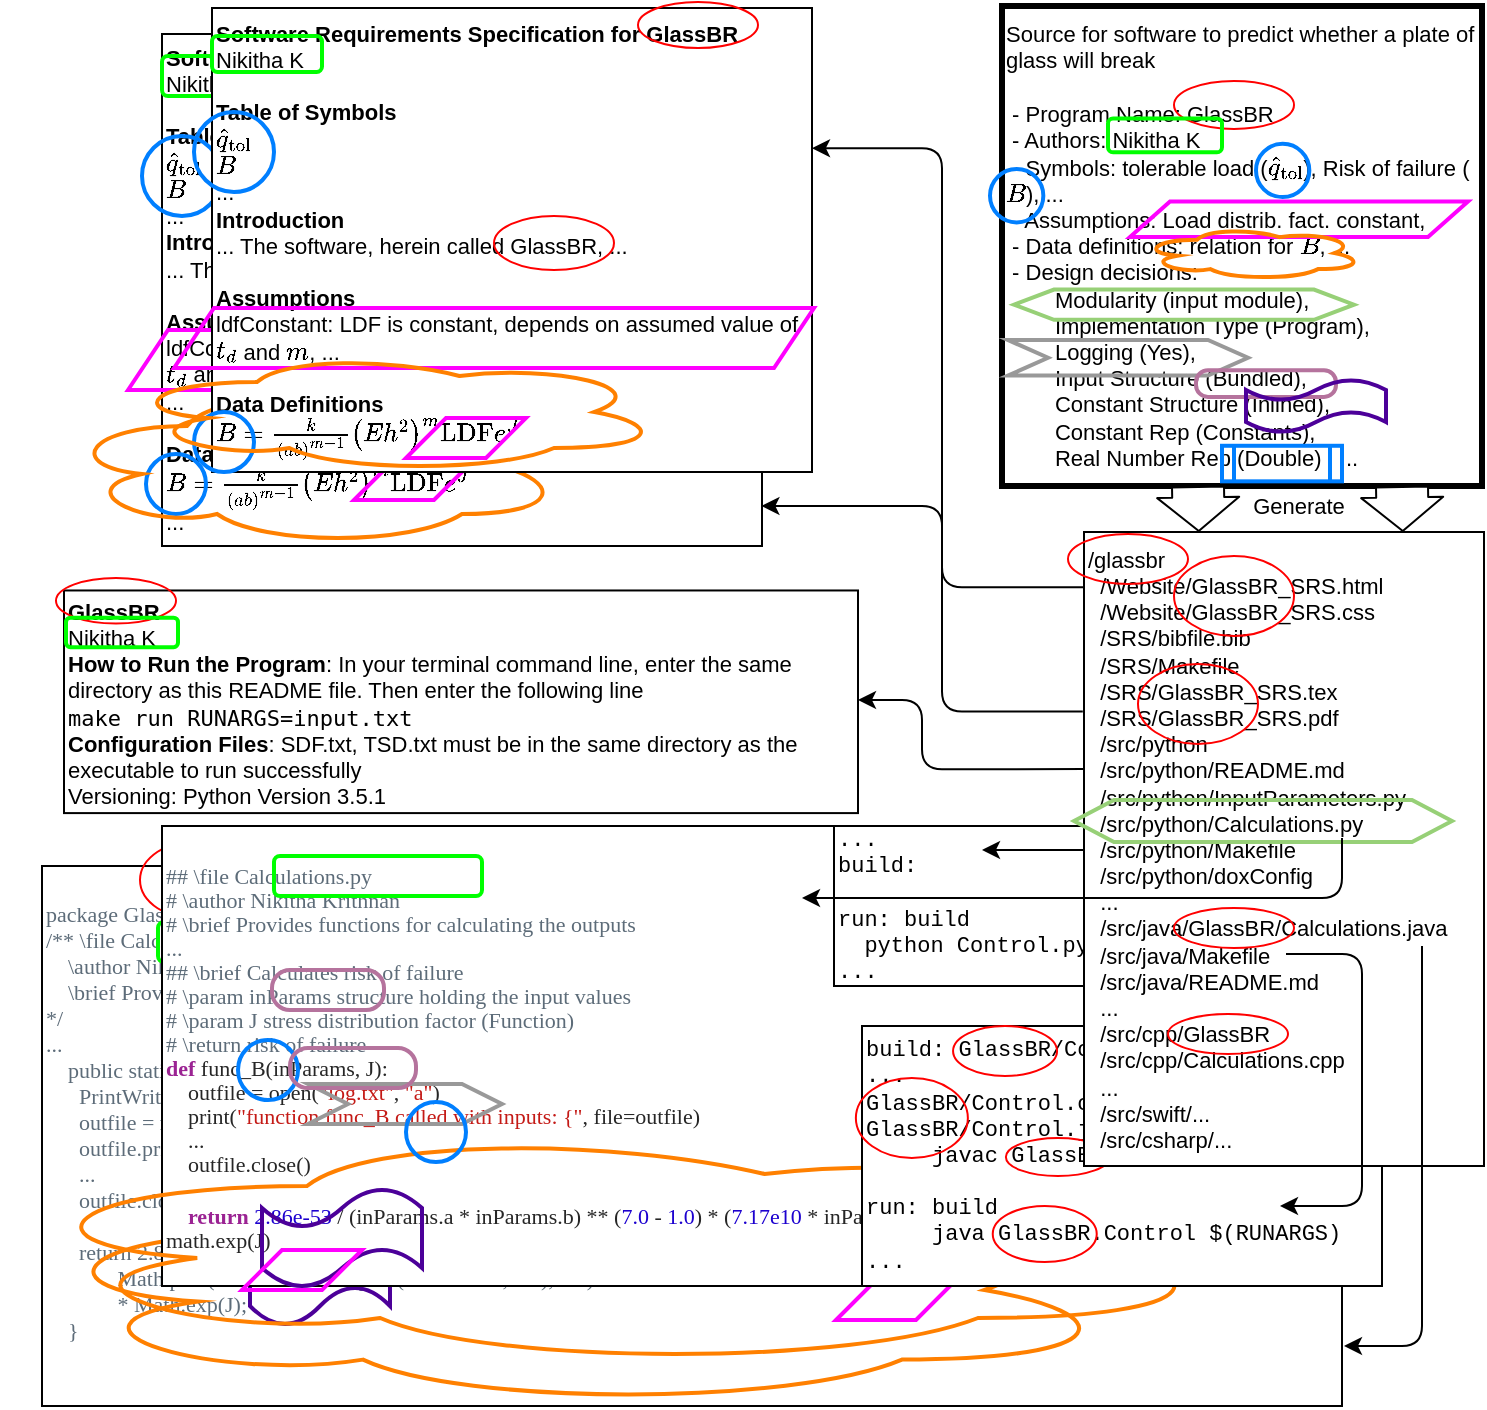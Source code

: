 <mxfile version="15.5.2" type="device"><diagram id="d-WKeMkgtsWJ3UM8GAVP" name="Page-1"><mxGraphModel dx="2272" dy="820" grid="1" gridSize="10" guides="0" tooltips="1" connect="0" arrows="0" fold="1" page="1" pageScale="1" pageWidth="850" pageHeight="1100" math="1" shadow="0"><root><mxCell id="0"/><mxCell id="1" parent="0"/><mxCell id="Y7YsO4KroyBGodmgQjPr-19" value="&lt;p class=&quot;p1&quot; style=&quot;margin: 0px ; font-stretch: normal ; line-height: normal ; background-color: rgb(255 , 255 , 255) ; font-size: 11px&quot;&gt;&lt;font style=&quot;font-size: 11px&quot; face=&quot;menlo&quot; color=&quot;#5d6c79&quot;&gt;package GlassBR;&lt;/font&gt;&lt;/p&gt;&lt;p class=&quot;p1&quot; style=&quot;margin: 0px ; font-stretch: normal ; line-height: normal ; background-color: rgb(255 , 255 , 255) ; font-size: 11px&quot;&gt;&lt;font style=&quot;font-size: 11px&quot; face=&quot;menlo&quot; color=&quot;#5d6c79&quot;&gt;/** \file Calculations.java&lt;/font&gt;&lt;/p&gt;&lt;p class=&quot;p1&quot; style=&quot;margin: 0px ; font-stretch: normal ; line-height: normal ; background-color: rgb(255 , 255 , 255) ; font-size: 11px&quot;&gt;&lt;font style=&quot;font-size: 11px&quot; face=&quot;menlo&quot; color=&quot;#5d6c79&quot;&gt;&amp;nbsp; &amp;nbsp; \author Nikitha Krithnan&lt;/font&gt;&lt;/p&gt;&lt;p class=&quot;p1&quot; style=&quot;margin: 0px ; font-stretch: normal ; line-height: normal ; background-color: rgb(255 , 255 , 255) ; font-size: 11px&quot;&gt;&lt;font style=&quot;font-size: 11px&quot; face=&quot;menlo&quot; color=&quot;#5d6c79&quot;&gt;&amp;nbsp; &amp;nbsp; \brief Provides functions for calculating the outputs&lt;/font&gt;&lt;/p&gt;&lt;p class=&quot;p1&quot; style=&quot;margin: 0px ; font-stretch: normal ; line-height: normal ; background-color: rgb(255 , 255 , 255) ; font-size: 11px&quot;&gt;&lt;font style=&quot;font-size: 11px&quot; face=&quot;menlo&quot; color=&quot;#5d6c79&quot;&gt;*/&lt;/font&gt;&lt;/p&gt;&lt;p class=&quot;p1&quot; style=&quot;margin: 0px ; font-stretch: normal ; line-height: normal ; background-color: rgb(255 , 255 , 255) ; font-size: 11px&quot;&gt;&lt;font style=&quot;font-size: 11px&quot; face=&quot;menlo&quot; color=&quot;#5d6c79&quot;&gt;...&lt;/font&gt;&lt;/p&gt;&lt;p class=&quot;p1&quot; style=&quot;margin: 0px ; font-stretch: normal ; line-height: normal ; background-color: rgb(255 , 255 , 255) ; font-size: 11px&quot;&gt;&lt;span style=&quot;color: rgb(93 , 108 , 121) ; font-family: &amp;#34;menlo&amp;#34; ; font-size: 11px&quot;&gt;&amp;nbsp; &amp;nbsp; public static double func_B(InputParameters inParams, double J) throws IOException {&lt;/span&gt;&lt;br style=&quot;font-size: 11px&quot;&gt;&lt;/p&gt;&lt;p class=&quot;p1&quot; style=&quot;margin: 0px ; font-stretch: normal ; line-height: normal ; background-color: rgb(255 , 255 , 255) ; font-size: 11px&quot;&gt;&lt;font style=&quot;font-size: 11px&quot; face=&quot;menlo&quot; color=&quot;#5d6c79&quot;&gt;&amp;nbsp; &amp;nbsp; &amp;nbsp; PrintWriter outfile;&lt;/font&gt;&lt;/p&gt;&lt;p class=&quot;p1&quot; style=&quot;margin: 0px ; font-stretch: normal ; line-height: normal ; background-color: rgb(255 , 255 , 255) ; font-size: 11px&quot;&gt;&lt;font style=&quot;font-size: 11px&quot; face=&quot;menlo&quot; color=&quot;#5d6c79&quot;&gt;&amp;nbsp; &amp;nbsp; &amp;nbsp; outfile = new PrintWriter(new FileWriter(new File(&quot;log.txt&quot;), true));&lt;/font&gt;&lt;/p&gt;&lt;p class=&quot;p1&quot; style=&quot;margin: 0px ; font-stretch: normal ; line-height: normal ; background-color: rgb(255 , 255 , 255) ; font-size: 11px&quot;&gt;&lt;font style=&quot;font-size: 11px&quot; face=&quot;menlo&quot; color=&quot;#5d6c79&quot;&gt;&amp;nbsp; &amp;nbsp; &amp;nbsp; outfile.println(&quot;function func_B called with inputs: {&quot;);&lt;/font&gt;&lt;/p&gt;&lt;p class=&quot;p1&quot; style=&quot;margin: 0px ; font-stretch: normal ; line-height: normal ; background-color: rgb(255 , 255 , 255) ; font-size: 11px&quot;&gt;&lt;span style=&quot;color: rgb(93 , 108 , 121) ; font-family: &amp;#34;menlo&amp;#34; ; font-size: 11px&quot;&gt;&amp;nbsp; &amp;nbsp; &amp;nbsp; ...&lt;/span&gt;&lt;/p&gt;&lt;p class=&quot;p1&quot; style=&quot;margin: 0px ; font-stretch: normal ; line-height: normal ; background-color: rgb(255 , 255 , 255) ; font-size: 11px&quot;&gt;&lt;span style=&quot;color: rgb(93 , 108 , 121) ; font-family: &amp;#34;menlo&amp;#34; ; font-size: 11px&quot;&gt;&amp;nbsp; &amp;nbsp; &amp;nbsp; outfile.close();&lt;/span&gt;&lt;br style=&quot;font-size: 11px&quot;&gt;&lt;/p&gt;&lt;p class=&quot;p1&quot; style=&quot;margin: 0px ; font-stretch: normal ; line-height: normal ; background-color: rgb(255 , 255 , 255) ; font-size: 11px&quot;&gt;&lt;font style=&quot;font-size: 11px&quot; face=&quot;menlo&quot; color=&quot;#5d6c79&quot;&gt;&amp;nbsp; &amp;nbsp; &amp;nbsp; &amp;nbsp;&amp;nbsp;&lt;/font&gt;&lt;/p&gt;&lt;p class=&quot;p1&quot; style=&quot;margin: 0px ; font-stretch: normal ; line-height: normal ; background-color: rgb(255 , 255 , 255) ; font-size: 11px&quot;&gt;&lt;font style=&quot;font-size: 11px&quot; face=&quot;menlo&quot; color=&quot;#5d6c79&quot;&gt;&amp;nbsp; &amp;nbsp; &amp;nbsp; return 2.86e-53 /Math.pow(inParams.a * inParams.b, 7.0 - 1.0) *&lt;/font&gt;&lt;/p&gt;&lt;p class=&quot;p1&quot; style=&quot;margin: 0px ; font-stretch: normal ; line-height: normal ; background-color: rgb(255 , 255 , 255) ; font-size: 11px&quot;&gt;&lt;font style=&quot;font-size: 11px&quot; face=&quot;menlo&quot; color=&quot;#5d6c79&quot;&gt;&amp;nbsp; &amp;nbsp; &amp;nbsp; &amp;nbsp; &amp;nbsp; &amp;nbsp; &amp;nbsp;Math.pow(7.17e10 * Math.pow(inParams.h, 2.0), 7.0) * inParams.LDF&amp;nbsp;&lt;/font&gt;&lt;/p&gt;&lt;p class=&quot;p1&quot; style=&quot;margin: 0px ; font-stretch: normal ; line-height: normal ; background-color: rgb(255 , 255 , 255) ; font-size: 11px&quot;&gt;&lt;font style=&quot;font-size: 11px&quot; face=&quot;menlo&quot; color=&quot;#5d6c79&quot;&gt;&amp;nbsp; &amp;nbsp; &amp;nbsp; &amp;nbsp; &amp;nbsp; &amp;nbsp; &amp;nbsp;* Math.exp(J);&lt;/font&gt;&lt;/p&gt;&lt;p class=&quot;p1&quot; style=&quot;margin: 0px ; font-stretch: normal ; line-height: normal ; background-color: rgb(255 , 255 , 255) ; font-size: 11px&quot;&gt;&lt;font style=&quot;font-size: 11px&quot; face=&quot;menlo&quot; color=&quot;#5d6c79&quot;&gt;&lt;/font&gt;&lt;/p&gt;&lt;p class=&quot;p1&quot; style=&quot;margin: 0px ; font-stretch: normal ; line-height: normal ; background-color: rgb(255 , 255 , 255) ; font-size: 11px&quot;&gt;&lt;font style=&quot;font-size: 11px&quot; face=&quot;menlo&quot; color=&quot;#5d6c79&quot;&gt;&amp;nbsp; &amp;nbsp; }&lt;/font&gt;&lt;/p&gt;&lt;div style=&quot;font-size: 11px&quot;&gt;&lt;br style=&quot;font-size: 11px&quot;&gt;&lt;/div&gt;" style="rounded=0;whiteSpace=wrap;html=1;align=left;fontFamily=Courier New;fontSize=11;" parent="1" vertex="1"><mxGeometry x="-770" y="500" width="650" height="270" as="geometry"/></mxCell><mxCell id="Y7YsO4KroyBGodmgQjPr-22" value="" style="ellipse;whiteSpace=wrap;html=1;fillColor=none;strokeColor=#FF0000;fontSize=11;" parent="1" vertex="1"><mxGeometry x="-721" y="487" width="60" height="40" as="geometry"/></mxCell><mxCell id="Y7YsO4KroyBGodmgQjPr-29" value="" style="rounded=1;whiteSpace=wrap;html=1;fillColor=none;strokeColor=#00FF00;strokeWidth=2;fontSize=11;" parent="1" vertex="1"><mxGeometry x="-712" y="528" width="248" height="20" as="geometry"/></mxCell><mxCell id="Y7YsO4KroyBGodmgQjPr-50" value="" style="ellipse;whiteSpace=wrap;html=1;aspect=fixed;fontFamily=Courier New;strokeWidth=2;fillColor=none;align=left;strokeColor=#007FFF;fontSize=11;" parent="1" vertex="1"><mxGeometry x="-634" y="600" width="30" height="30" as="geometry"/></mxCell><mxCell id="Y7YsO4KroyBGodmgQjPr-57" value="" style="ellipse;shape=cloud;whiteSpace=wrap;html=1;fontFamily=Courier New;strokeWidth=2;fillColor=none;align=left;strokeColor=#FF8000;fontSize=11;" parent="1" vertex="1"><mxGeometry x="-780" y="654" width="550" height="116" as="geometry"/></mxCell><mxCell id="Y7YsO4KroyBGodmgQjPr-63" value="" style="shape=step;perimeter=stepPerimeter;whiteSpace=wrap;html=1;fixedSize=1;fontFamily=Courier New;strokeWidth=2;fillColor=none;align=left;strokeColor=#999999;fontSize=11;" parent="1" vertex="1"><mxGeometry x="-486" y="639" width="120" height="20" as="geometry"/></mxCell><mxCell id="Y7YsO4KroyBGodmgQjPr-66" value="" style="rounded=1;whiteSpace=wrap;html=1;fontFamily=Courier New;strokeWidth=2;fillColor=none;align=left;strokeColor=#B5739D;arcSize=45;fontSize=11;" parent="1" vertex="1"><mxGeometry x="-513" y="607" width="70" height="20" as="geometry"/></mxCell><mxCell id="Y7YsO4KroyBGodmgQjPr-69" value="" style="shape=tape;whiteSpace=wrap;html=1;fontFamily=Courier New;strokeWidth=2;fillColor=none;align=left;strokeColor=#4C0099;fontSize=11;" parent="1" vertex="1"><mxGeometry x="-666" y="680" width="70" height="50" as="geometry"/></mxCell><mxCell id="jLepKlDc2zNC87XaFifs-2" value="" style="shape=process;whiteSpace=wrap;html=1;backgroundOutline=1;strokeWidth=2;strokeColor=#007FFF;fillColor=none;fontSize=11;" parent="1" vertex="1"><mxGeometry x="-448" y="606" width="60" height="20" as="geometry"/></mxCell><mxCell id="YKedqq_vjs1xDcSKjSfu-3" value="" style="group;fontSize=11;" parent="1" vertex="1" connectable="0"><mxGeometry x="-290" y="70" width="240" height="240" as="geometry"/></mxCell><mxCell id="fEJaJfxORMcDwGVmGDDN-1" value="Source for software to predict whether a plate of glass will break&lt;br style=&quot;font-size: 11px&quot;&gt;&lt;span style=&quot;font-size: 11px&quot;&gt;&lt;br style=&quot;font-size: 11px&quot;&gt;&amp;nbsp;- Program Name: GlassBR&lt;br style=&quot;font-size: 11px&quot;&gt;&amp;nbsp;- Authors: Nikitha K&lt;br style=&quot;font-size: 11px&quot;&gt;&lt;/span&gt;&lt;span style=&quot;font-size: 11px&quot;&gt;&amp;nbsp;- Symbols: tolerable load (\(\hat{q}_\text{tol}\)), Risk of failure (\(B\)), ...&lt;/span&gt;&lt;span style=&quot;font-size: 11px&quot;&gt;&lt;br style=&quot;font-size: 11px&quot;&gt;&lt;/span&gt;&lt;span style=&quot;font-size: 11px&quot;&gt;&amp;nbsp;- Assumptions: Load distrib. fact. constant,&lt;br style=&quot;font-size: 11px&quot;&gt;&lt;/span&gt;&amp;nbsp;- Data definitions: relation for&amp;nbsp;\(B\), ...&lt;span style=&quot;font-size: 11px&quot;&gt;&lt;br style=&quot;font-size: 11px&quot;&gt;&lt;/span&gt;&lt;span style=&quot;font-size: 11px&quot;&gt;&amp;nbsp;- Design decisions: &lt;br style=&quot;font-size: 11px&quot;&gt;&lt;span style=&quot;white-space: pre ; font-size: 11px&quot;&gt;&#9;&lt;/span&gt;Modularity (input module), &lt;br style=&quot;font-size: 11px&quot;&gt;&lt;span style=&quot;white-space: pre ; font-size: 11px&quot;&gt;&#9;&lt;/span&gt;Implementation Type (Program), &lt;br style=&quot;font-size: 11px&quot;&gt;&lt;span style=&quot;white-space: pre ; font-size: 11px&quot;&gt;&#9;&lt;/span&gt;Logging (Yes),&lt;br style=&quot;font-size: 11px&quot;&gt;&lt;span style=&quot;white-space: pre ; font-size: 11px&quot;&gt;&#9;&lt;/span&gt;Input Structure (Bundled), &lt;br style=&quot;font-size: 11px&quot;&gt;&lt;span style=&quot;white-space: pre ; font-size: 11px&quot;&gt;&#9;&lt;/span&gt;Constant Structure (Inlined), &lt;br style=&quot;font-size: 11px&quot;&gt;&lt;span style=&quot;white-space: pre ; font-size: 11px&quot;&gt;&#9;&lt;/span&gt;Constant Rep (Constants), &lt;br style=&quot;font-size: 11px&quot;&gt;&lt;span style=&quot;white-space: pre ; font-size: 11px&quot;&gt;&#9;&lt;/span&gt;Real Number Rep (Double) , ...&lt;br style=&quot;font-size: 11px&quot;&gt;&lt;/span&gt;" style="rounded=0;whiteSpace=wrap;html=1;align=left;strokeWidth=3;fontSize=11;" parent="YKedqq_vjs1xDcSKjSfu-3" vertex="1"><mxGeometry width="240" height="240" as="geometry"/></mxCell><mxCell id="Y7YsO4KroyBGodmgQjPr-6" value="" style="ellipse;whiteSpace=wrap;html=1;fillColor=none;strokeColor=#FF0000;fontSize=11;" parent="YKedqq_vjs1xDcSKjSfu-3" vertex="1"><mxGeometry x="86" y="37.444" width="60" height="24" as="geometry"/></mxCell><mxCell id="Y7YsO4KroyBGodmgQjPr-14" style="edgeStyle=orthogonalEdgeStyle;rounded=0;orthogonalLoop=1;jettySize=auto;html=1;exitX=0.5;exitY=1;exitDx=0;exitDy=0;fontSize=11;" parent="YKedqq_vjs1xDcSKjSfu-3" source="Y7YsO4KroyBGodmgQjPr-6" target="Y7YsO4KroyBGodmgQjPr-6" edge="1"><mxGeometry relative="1" as="geometry"/></mxCell><mxCell id="Y7YsO4KroyBGodmgQjPr-15" value="" style="rounded=1;whiteSpace=wrap;html=1;fillColor=none;strokeColor=#00FF00;strokeWidth=2;fontSize=11;imageHeight=7;" parent="YKedqq_vjs1xDcSKjSfu-3" vertex="1"><mxGeometry x="53" y="56.22" width="57" height="16.89" as="geometry"/></mxCell><mxCell id="Y7YsO4KroyBGodmgQjPr-44" value="" style="ellipse;whiteSpace=wrap;html=1;aspect=fixed;fontFamily=Courier New;strokeWidth=2;fillColor=none;align=left;strokeColor=#007FFF;fontSize=11;" parent="YKedqq_vjs1xDcSKjSfu-3" vertex="1"><mxGeometry x="127" y="68.889" width="26.667" height="26.667" as="geometry"/></mxCell><mxCell id="Y7YsO4KroyBGodmgQjPr-45" value="" style="ellipse;whiteSpace=wrap;html=1;aspect=fixed;fontFamily=Courier New;strokeWidth=2;fillColor=none;align=left;strokeColor=#007FFF;fontSize=11;" parent="YKedqq_vjs1xDcSKjSfu-3" vertex="1"><mxGeometry x="-6" y="81.556" width="26.667" height="26.667" as="geometry"/></mxCell><mxCell id="Y7YsO4KroyBGodmgQjPr-51" value="" style="shape=parallelogram;perimeter=parallelogramPerimeter;whiteSpace=wrap;html=1;fixedSize=1;fontFamily=Courier New;strokeWidth=2;fillColor=none;align=left;strokeColor=#FF00FF;fontSize=11;" parent="YKedqq_vjs1xDcSKjSfu-3" vertex="1"><mxGeometry x="64" y="97.778" width="169" height="17.778" as="geometry"/></mxCell><mxCell id="Y7YsO4KroyBGodmgQjPr-54" value="" style="ellipse;shape=cloud;whiteSpace=wrap;html=1;fontFamily=Courier New;strokeWidth=2;fillColor=none;align=left;strokeColor=#FF8000;fontSize=11;" parent="YKedqq_vjs1xDcSKjSfu-3" vertex="1"><mxGeometry x="70" y="110.222" width="110" height="26.667" as="geometry"/></mxCell><mxCell id="Y7YsO4KroyBGodmgQjPr-59" value="" style="shape=hexagon;perimeter=hexagonPerimeter2;whiteSpace=wrap;html=1;fixedSize=1;fontFamily=Courier New;strokeWidth=2;fillColor=none;align=left;strokeColor=#97D077;fontSize=11;" parent="YKedqq_vjs1xDcSKjSfu-3" vertex="1"><mxGeometry x="6" y="141.778" width="170" height="15.111" as="geometry"/></mxCell><mxCell id="Y7YsO4KroyBGodmgQjPr-61" value="" style="shape=step;perimeter=stepPerimeter;whiteSpace=wrap;html=1;fixedSize=1;fontFamily=Courier New;strokeWidth=2;fillColor=none;align=left;strokeColor=#999999;fontSize=11;" parent="YKedqq_vjs1xDcSKjSfu-3" vertex="1"><mxGeometry x="3" y="167.0" width="120" height="17.778" as="geometry"/></mxCell><mxCell id="Y7YsO4KroyBGodmgQjPr-64" value="" style="rounded=1;whiteSpace=wrap;html=1;fontFamily=Courier New;strokeWidth=2;fillColor=none;align=left;strokeColor=#B5739D;arcSize=45;fontSize=11;" parent="YKedqq_vjs1xDcSKjSfu-3" vertex="1"><mxGeometry x="97" y="182.111" width="70" height="13.333" as="geometry"/></mxCell><mxCell id="Y7YsO4KroyBGodmgQjPr-67" value="" style="shape=tape;whiteSpace=wrap;html=1;fontFamily=Courier New;strokeWidth=2;fillColor=none;align=left;strokeColor=#4C0099;fontSize=11;" parent="YKedqq_vjs1xDcSKjSfu-3" vertex="1"><mxGeometry x="122" y="186.667" width="70" height="26.667" as="geometry"/></mxCell><mxCell id="jLepKlDc2zNC87XaFifs-1" value="" style="shape=process;whiteSpace=wrap;html=1;backgroundOutline=1;strokeWidth=2;strokeColor=#007FFF;fillColor=none;fontSize=11;" parent="YKedqq_vjs1xDcSKjSfu-3" vertex="1"><mxGeometry x="110" y="219.889" width="60" height="17.778" as="geometry"/></mxCell><mxCell id="YKedqq_vjs1xDcSKjSfu-8" value="" style="group;fontSize=11;" parent="1" vertex="1" connectable="0"><mxGeometry x="-760" y="70" width="375" height="274" as="geometry"/></mxCell><mxCell id="Y7YsO4KroyBGodmgQjPr-11" value="&lt;b style=&quot;font-size: 11px&quot;&gt;Software Requirements Specification for GlassBR&lt;/b&gt;&lt;br style=&quot;font-size: 11px&quot;&gt;Nikitha K&lt;br style=&quot;font-size: 11px&quot;&gt;&lt;br style=&quot;font-size: 11px&quot;&gt;&lt;b style=&quot;font-size: 11px&quot;&gt;Table of Symbols&lt;/b&gt;&lt;br style=&quot;font-size: 11px&quot;&gt;\(\hat{q}_\text{tol}\)&lt;br style=&quot;font-size: 11px&quot;&gt;\(B\)&lt;br style=&quot;font-size: 11px&quot;&gt;...&lt;br style=&quot;font-size: 11px&quot;&gt;&lt;b style=&quot;font-size: 11px&quot;&gt;Introduction&lt;/b&gt;&lt;br style=&quot;font-size: 11px&quot;&gt;... The software, herein called GlassBR, ...&lt;br style=&quot;font-size: 11px&quot;&gt;&lt;br style=&quot;font-size: 11px&quot;&gt;&lt;b style=&quot;font-size: 11px&quot;&gt;Assumptions&lt;/b&gt;&lt;br style=&quot;font-size: 11px&quot;&gt;ldfConstant: LDF is constant, depends on assumed value of \(t_d\) and \(m\), ...&lt;br style=&quot;font-size: 11px&quot;&gt;...&lt;br style=&quot;font-size: 11px&quot;&gt;&lt;br style=&quot;font-size: 11px&quot;&gt;&lt;b style=&quot;font-size: 11px&quot;&gt;Data Definitions&lt;/b&gt;&lt;br style=&quot;font-size: 11px&quot;&gt;\(B=\frac{k}{\left(a b\right)^{m-1}} \left(E h^{2}\right)^{m} \text{LDF} e^{J}\)&lt;br style=&quot;font-size: 11px&quot;&gt;..." style="rounded=0;whiteSpace=wrap;html=1;align=left;fontSize=11;" parent="YKedqq_vjs1xDcSKjSfu-8" vertex="1"><mxGeometry x="50" y="14" width="300" height="256" as="geometry"/></mxCell><mxCell id="Y7YsO4KroyBGodmgQjPr-27" value="" style="ellipse;whiteSpace=wrap;html=1;fillColor=none;strokeColor=#FF0000;fontSize=11;" parent="YKedqq_vjs1xDcSKjSfu-8" vertex="1"><mxGeometry x="262" y="5" width="60" height="40" as="geometry"/></mxCell><mxCell id="UbG10RSQOsBZLtn41_ii-4" value="" style="shape=parallelogram;perimeter=parallelogramPerimeter;whiteSpace=wrap;html=1;fixedSize=1;fontFamily=Courier New;strokeWidth=2;fillColor=none;align=left;strokeColor=#FF00FF;fontSize=11;" parent="YKedqq_vjs1xDcSKjSfu-8" vertex="1"><mxGeometry x="146" y="227" width="60" height="20" as="geometry"/></mxCell><mxCell id="UbG10RSQOsBZLtn41_ii-5" value="" style="ellipse;whiteSpace=wrap;html=1;aspect=fixed;fontFamily=Courier New;strokeWidth=2;fillColor=none;align=left;strokeColor=#007FFF;fontSize=11;" parent="YKedqq_vjs1xDcSKjSfu-8" vertex="1"><mxGeometry x="42" y="224" width="30" height="30" as="geometry"/></mxCell><mxCell id="Y7YsO4KroyBGodmgQjPr-56" value="" style="ellipse;shape=cloud;whiteSpace=wrap;html=1;fontFamily=Courier New;strokeWidth=2;fillColor=none;align=left;strokeColor=#FF8000;fontSize=11;" parent="YKedqq_vjs1xDcSKjSfu-8" vertex="1"><mxGeometry y="190" width="250" height="80" as="geometry"/></mxCell><mxCell id="jdmbtsiDJtvVrwnLQDZH-1" value="" style="shape=parallelogram;perimeter=parallelogramPerimeter;whiteSpace=wrap;html=1;fixedSize=1;fontFamily=Courier New;strokeWidth=2;fillColor=none;align=left;strokeColor=#FF00FF;fontSize=11;" parent="YKedqq_vjs1xDcSKjSfu-8" vertex="1"><mxGeometry x="33" y="162" width="320" height="30" as="geometry"/></mxCell><mxCell id="jdmbtsiDJtvVrwnLQDZH-2" value="" style="rounded=1;whiteSpace=wrap;html=1;fillColor=none;strokeColor=#00FF00;strokeWidth=2;fontSize=11;" parent="YKedqq_vjs1xDcSKjSfu-8" vertex="1"><mxGeometry x="50" y="25" width="130" height="20" as="geometry"/></mxCell><mxCell id="jdmbtsiDJtvVrwnLQDZH-3" value="" style="ellipse;whiteSpace=wrap;html=1;aspect=fixed;fontFamily=Courier New;strokeWidth=2;fillColor=none;align=left;strokeColor=#007FFF;fontSize=11;" parent="YKedqq_vjs1xDcSKjSfu-8" vertex="1"><mxGeometry x="40" y="65" width="40" height="40" as="geometry"/></mxCell><mxCell id="fEJaJfxORMcDwGVmGDDN-6" value="&lt;div style=&quot;font-size: 11px&quot;&gt;&lt;b style=&quot;font-size: 11px&quot;&gt;Software Requirements Specification for GlassBR&lt;/b&gt;&lt;br style=&quot;font-size: 11px&quot;&gt;&lt;/div&gt;&lt;div style=&quot;font-size: 11px&quot;&gt;Nikitha K &lt;/div&gt;&lt;br style=&quot;font-size: 11px&quot;&gt;&lt;b style=&quot;font-size: 11px&quot;&gt;Table of Symbols&lt;/b&gt;&lt;br style=&quot;font-size: 11px&quot;&gt;\(\hat{q}_\text{tol}\)&lt;br style=&quot;font-size: 11px&quot;&gt;\(B\)&lt;br style=&quot;font-size: 11px&quot;&gt;...&lt;br style=&quot;font-size: 11px&quot;&gt;&lt;b style=&quot;font-size: 11px&quot;&gt;Introduction&lt;/b&gt;&lt;br style=&quot;font-size: 11px&quot;&gt;... The software, herein called GlassBR, ...&lt;br style=&quot;font-size: 11px&quot;&gt;&lt;br style=&quot;font-size: 11px&quot;&gt;&lt;b style=&quot;font-size: 11px&quot;&gt;Assumptions&lt;/b&gt;&lt;br style=&quot;font-size: 11px&quot;&gt;ldfConstant: LDF is constant, depends on assumed value of \(t_d\) and \(m\), ...&lt;br style=&quot;font-size: 11px&quot;&gt;&lt;br style=&quot;font-size: 11px&quot;&gt;&lt;b style=&quot;font-size: 11px&quot;&gt;Data Definitions&lt;/b&gt;&lt;br style=&quot;font-size: 11px&quot;&gt;\(B=\frac{k}{\left(a b\right)^{m-1}} \left(E h^{2}\right)^{m} \text{LDF} e^{J}\)" style="rounded=0;whiteSpace=wrap;html=1;align=left;fontSize=11;" parent="YKedqq_vjs1xDcSKjSfu-8" vertex="1"><mxGeometry x="75" y="1" width="300" height="232" as="geometry"/></mxCell><mxCell id="Y7YsO4KroyBGodmgQjPr-16" value="" style="rounded=1;whiteSpace=wrap;html=1;fillColor=none;strokeColor=#00FF00;strokeWidth=2;fontSize=11;" parent="YKedqq_vjs1xDcSKjSfu-8" vertex="1"><mxGeometry x="75" y="15" width="55" height="18" as="geometry"/></mxCell><mxCell id="Y7YsO4KroyBGodmgQjPr-25" value="" style="ellipse;whiteSpace=wrap;html=1;fillColor=none;strokeColor=#FF0000;fontSize=11;" parent="YKedqq_vjs1xDcSKjSfu-8" vertex="1"><mxGeometry x="288" y="-2" width="60" height="23" as="geometry"/></mxCell><mxCell id="Y7YsO4KroyBGodmgQjPr-33" value="" style="ellipse;whiteSpace=wrap;html=1;fillColor=none;strokeColor=#FF0000;strokeWidth=1;fontSize=11;" parent="YKedqq_vjs1xDcSKjSfu-8" vertex="1"><mxGeometry x="216" y="105" width="60" height="27" as="geometry"/></mxCell><mxCell id="Y7YsO4KroyBGodmgQjPr-46" value="" style="ellipse;whiteSpace=wrap;html=1;aspect=fixed;fontFamily=Courier New;strokeWidth=2;fillColor=none;align=left;strokeColor=#007FFF;fontSize=11;" parent="YKedqq_vjs1xDcSKjSfu-8" vertex="1"><mxGeometry x="66" y="53" width="40" height="40" as="geometry"/></mxCell><mxCell id="Y7YsO4KroyBGodmgQjPr-48" value="" style="ellipse;whiteSpace=wrap;html=1;aspect=fixed;fontFamily=Courier New;strokeWidth=2;fillColor=none;align=left;strokeColor=#007FFF;fontSize=11;" parent="YKedqq_vjs1xDcSKjSfu-8" vertex="1"><mxGeometry x="66" y="203" width="30" height="30" as="geometry"/></mxCell><mxCell id="Y7YsO4KroyBGodmgQjPr-52" value="" style="shape=parallelogram;perimeter=parallelogramPerimeter;whiteSpace=wrap;html=1;fixedSize=1;fontFamily=Courier New;strokeWidth=2;fillColor=none;align=left;strokeColor=#FF00FF;fontSize=11;" parent="YKedqq_vjs1xDcSKjSfu-8" vertex="1"><mxGeometry x="56" y="151" width="320" height="30" as="geometry"/></mxCell><mxCell id="Y7YsO4KroyBGodmgQjPr-53" value="" style="shape=parallelogram;perimeter=parallelogramPerimeter;whiteSpace=wrap;html=1;fixedSize=1;fontFamily=Courier New;strokeWidth=2;fillColor=none;align=left;strokeColor=#FF00FF;fontSize=11;" parent="YKedqq_vjs1xDcSKjSfu-8" vertex="1"><mxGeometry x="172" y="206" width="60" height="20" as="geometry"/></mxCell><mxCell id="Y7YsO4KroyBGodmgQjPr-55" value="" style="ellipse;shape=cloud;whiteSpace=wrap;html=1;fontFamily=Courier New;strokeWidth=2;fillColor=none;align=left;strokeColor=#FF8000;fontSize=11;" parent="YKedqq_vjs1xDcSKjSfu-8" vertex="1"><mxGeometry x="30" y="173" width="270" height="60" as="geometry"/></mxCell><mxCell id="YKedqq_vjs1xDcSKjSfu-9" value="" style="group;fontSize=11;" parent="1" vertex="1" connectable="0"><mxGeometry x="-762" y="349" width="400" height="130" as="geometry"/></mxCell><mxCell id="fEJaJfxORMcDwGVmGDDN-4" value="&lt;br&gt;&lt;div&gt;&lt;b style=&quot;font-size: 11px&quot;&gt;GlassBR&lt;/b&gt;&lt;/div&gt;&lt;div style=&quot;font-size: 11px&quot;&gt;Nikitha K&lt;br style=&quot;font-size: 11px&quot;&gt;&lt;/div&gt;&lt;b style=&quot;font-size: 11px&quot;&gt;How to Run the Program&lt;/b&gt;: In your terminal command line, enter the same directory as this README file. Then enter the following line&lt;br style=&quot;font-size: 11px&quot;&gt;&lt;code style=&quot;font-size: 11px&quot;&gt;make run RUNARGS=input.txt&lt;br style=&quot;font-size: 11px&quot;&gt;&lt;span style=&quot;font-family: &amp;#34;helvetica&amp;#34; ; font-size: 11px&quot;&gt;&lt;b style=&quot;font-size: 11px&quot;&gt;Configuration Files&lt;/b&gt;: SDF.txt, TSD.txt must be in the same directory as the executable to run successfully&lt;br style=&quot;font-size: 11px&quot;&gt;&lt;/span&gt;&lt;span style=&quot;font-family: &amp;#34;helvetica&amp;#34; ; font-size: 11px&quot;&gt;Versioning: Python Version 3.5.1&lt;/span&gt;&lt;br style=&quot;font-size: 11px&quot;&gt;&lt;/code&gt;&lt;p dir=&quot;auto&quot; style=&quot;font-size: 11px&quot;&gt;&lt;/p&gt;" style="rounded=0;whiteSpace=wrap;html=1;align=left;fontSize=11;" parent="YKedqq_vjs1xDcSKjSfu-9" vertex="1"><mxGeometry x="3" y="13.234" width="397" height="111.317" as="geometry"/></mxCell><mxCell id="Y7YsO4KroyBGodmgQjPr-9" value="" style="ellipse;whiteSpace=wrap;html=1;fillColor=none;strokeColor=#FF0000;fontSize=11;" parent="YKedqq_vjs1xDcSKjSfu-9" vertex="1"><mxGeometry x="-1" y="7" width="60" height="22.76" as="geometry"/></mxCell><mxCell id="Y7YsO4KroyBGodmgQjPr-70" value="" style="rounded=1;whiteSpace=wrap;html=1;fillColor=none;strokeColor=#00FF00;strokeWidth=2;fontSize=11;" parent="YKedqq_vjs1xDcSKjSfu-9" vertex="1"><mxGeometry x="4" y="26.84" width="56" height="14.79" as="geometry"/></mxCell><mxCell id="Y7YsO4KroyBGodmgQjPr-20" value="&lt;font style=&quot;font-size: 11px;&quot; face=&quot;Helvetica&quot;&gt;Generate&lt;/font&gt;" style="shape=flexArrow;endArrow=classic;html=1;fontFamily=Courier New;fillColor=#ffffff;width=26;endSize=5.27;endWidth=14;entryX=0.287;entryY=0;entryDx=0;entryDy=0;entryPerimeter=0;fontSize=11;" parent="1" target="fEJaJfxORMcDwGVmGDDN-5" edge="1"><mxGeometry width="50" height="50" as="geometry"><mxPoint x="-192" y="310" as="sourcePoint"/><mxPoint x="-181" y="350" as="targetPoint"/><mxPoint x="50" y="-1" as="offset"/></mxGeometry></mxCell><mxCell id="YKedqq_vjs1xDcSKjSfu-16" value="" style="endArrow=classic;html=1;rounded=1;edgeStyle=orthogonalEdgeStyle;entryX=1;entryY=0.496;entryDx=0;entryDy=0;entryPerimeter=0;exitX=0.002;exitY=0.374;exitDx=0;exitDy=0;exitPerimeter=0;fontSize=11;" parent="1" source="fEJaJfxORMcDwGVmGDDN-5" target="fEJaJfxORMcDwGVmGDDN-4" edge="1"><mxGeometry width="50" height="50" relative="1" as="geometry"><mxPoint x="-250" y="460" as="sourcePoint"/><mxPoint x="-320" y="370" as="targetPoint"/><Array as="points"><mxPoint x="-330" y="452"/><mxPoint x="-330" y="417"/><mxPoint x="-362" y="417"/></Array></mxGeometry></mxCell><mxCell id="YKedqq_vjs1xDcSKjSfu-17" value="" style="endArrow=classic;html=1;rounded=1;edgeStyle=orthogonalEdgeStyle;exitX=-0.001;exitY=0.087;exitDx=0;exitDy=0;exitPerimeter=0;fontSize=11;entryX=1;entryY=0.302;entryDx=0;entryDy=0;entryPerimeter=0;" parent="1" source="fEJaJfxORMcDwGVmGDDN-5" target="fEJaJfxORMcDwGVmGDDN-6" edge="1"><mxGeometry width="50" height="50" relative="1" as="geometry"><mxPoint x="-270" y="365" as="sourcePoint"/><mxPoint x="-400" y="111" as="targetPoint"/><Array as="points"><mxPoint x="-320" y="361"/><mxPoint x="-320" y="141"/></Array></mxGeometry></mxCell><mxCell id="YKedqq_vjs1xDcSKjSfu-18" value="" style="endArrow=classic;html=1;rounded=1;edgeStyle=orthogonalEdgeStyle;exitX=-0.003;exitY=0.283;exitDx=0;exitDy=0;exitPerimeter=0;fontSize=11;entryX=0.999;entryY=0.921;entryDx=0;entryDy=0;entryPerimeter=0;" parent="1" source="fEJaJfxORMcDwGVmGDDN-5" target="Y7YsO4KroyBGodmgQjPr-11" edge="1"><mxGeometry width="50" height="50" relative="1" as="geometry"><mxPoint x="-255.0" y="432.93" as="sourcePoint"/><mxPoint x="-370" y="180" as="targetPoint"/><Array as="points"><mxPoint x="-320" y="423"/><mxPoint x="-320" y="320"/><mxPoint x="-410" y="320"/></Array></mxGeometry></mxCell><mxCell id="YKedqq_vjs1xDcSKjSfu-99" value="" style="endArrow=classic;html=1;rounded=1;edgeStyle=orthogonalEdgeStyle;fontSize=11;" parent="1" edge="1"><mxGeometry width="50" height="50" relative="1" as="geometry"><mxPoint x="-249" y="507" as="sourcePoint"/><mxPoint x="-300" y="507" as="targetPoint"/><Array as="points"><mxPoint x="-249" y="507"/></Array></mxGeometry></mxCell><mxCell id="YKedqq_vjs1xDcSKjSfu-103" value="" style="endArrow=classic;html=1;rounded=1;edgeStyle=orthogonalEdgeStyle;exitX=0.001;exitY=0.455;exitDx=0;exitDy=0;exitPerimeter=0;fontSize=11;" parent="1" edge="1"><mxGeometry width="50" height="50" relative="1" as="geometry"><mxPoint x="-248.8" y="493.25" as="sourcePoint"/><mxPoint x="-400" y="494" as="targetPoint"/><Array as="points"><mxPoint x="-400" y="494"/></Array></mxGeometry></mxCell><mxCell id="UbG10RSQOsBZLtn41_ii-14" value="" style="ellipse;whiteSpace=wrap;html=1;aspect=fixed;fontSize=11;" parent="1" vertex="1"><mxGeometry x="-168" y="530" width="20" height="20" as="geometry"/></mxCell><mxCell id="Y7YsO4KroyBGodmgQjPr-18" value="&lt;p class=&quot;p1&quot; style=&quot;margin: 0px ; font-stretch: normal ; line-height: normal ; font-family: &amp;#34;menlo&amp;#34; ; color: rgb(93 , 108 , 121) ; background-color: rgb(255 , 255 , 255) ; font-size: 11px&quot;&gt;## \file Calculations.py&lt;/p&gt;&lt;p class=&quot;p1&quot; style=&quot;margin: 0px ; font-stretch: normal ; line-height: normal ; font-family: &amp;#34;menlo&amp;#34; ; color: rgb(93 , 108 , 121) ; background-color: rgb(255 , 255 , 255) ; font-size: 11px&quot;&gt;# \author Nikitha Krithnan&lt;/p&gt;&lt;p class=&quot;p1&quot; style=&quot;margin: 0px ; font-stretch: normal ; line-height: normal ; font-family: &amp;#34;menlo&amp;#34; ; color: rgb(93 , 108 , 121) ; background-color: rgb(255 , 255 , 255) ; font-size: 11px&quot;&gt;&lt;span style=&quot;font-family: &amp;#34;menlo&amp;#34; ; font-size: 11px&quot;&gt;# \brief Provides functions for calculating the outputs&lt;/span&gt;&lt;/p&gt;&lt;p class=&quot;p1&quot; style=&quot;margin: 0px ; font-stretch: normal ; line-height: normal ; font-family: &amp;#34;menlo&amp;#34; ; color: rgb(93 , 108 , 121) ; background-color: rgb(255 , 255 , 255) ; font-size: 11px&quot;&gt;...&lt;/p&gt;&lt;p class=&quot;p1&quot; style=&quot;margin: 0px ; font-stretch: normal ; line-height: normal ; font-family: &amp;#34;menlo&amp;#34; ; color: rgb(93 , 108 , 121) ; background-color: rgb(255 , 255 , 255) ; font-size: 11px&quot;&gt;## \brief Calculates risk of failure&lt;/p&gt;&lt;p class=&quot;p1&quot; style=&quot;margin: 0px ; font-stretch: normal ; line-height: normal ; font-family: &amp;#34;menlo&amp;#34; ; color: rgb(93 , 108 , 121) ; background-color: rgb(255 , 255 , 255) ; font-size: 11px&quot;&gt;# \param inParams structure holding the input values&lt;/p&gt;&lt;p class=&quot;p1&quot; style=&quot;margin: 0px ; font-stretch: normal ; line-height: normal ; font-family: &amp;#34;menlo&amp;#34; ; color: rgb(93 , 108 , 121) ; background-color: rgb(255 , 255 , 255) ; font-size: 11px&quot;&gt;# \param J stress distribution factor (Function)&lt;/p&gt;&lt;p class=&quot;p1&quot; style=&quot;margin: 0px ; font-stretch: normal ; line-height: normal ; font-family: &amp;#34;menlo&amp;#34; ; color: rgb(93 , 108 , 121) ; background-color: rgb(255 , 255 , 255) ; font-size: 11px&quot;&gt;# \return risk of failure&lt;/p&gt;&lt;p class=&quot;p2&quot; style=&quot;margin: 0px ; font-stretch: normal ; line-height: normal ; font-family: &amp;#34;menlo&amp;#34; ; color: rgba(0 , 0 , 0 , 0.85) ; background-color: rgb(255 , 255 , 255) ; font-size: 11px&quot;&gt;&lt;span class=&quot;s1&quot; style=&quot;color: rgb(155 , 35 , 147) ; font-size: 11px&quot;&gt;&lt;b style=&quot;font-size: 11px&quot;&gt;def&lt;/b&gt;&lt;/span&gt; func_B(inParams, J):&lt;/p&gt;&lt;p class=&quot;p2&quot; style=&quot;margin: 0px ; font-stretch: normal ; line-height: normal ; font-family: &amp;#34;menlo&amp;#34; ; color: rgba(0 , 0 , 0 , 0.85) ; background-color: rgb(255 , 255 , 255) ; font-size: 11px&quot;&gt;&lt;span class=&quot;Apple-converted-space&quot; style=&quot;font-size: 11px&quot;&gt;&amp;nbsp; &amp;nbsp; &lt;/span&gt;outfile = open(&lt;span class=&quot;s2&quot; style=&quot;color: rgb(196 , 26 , 22) ; font-size: 11px&quot;&gt;&quot;log.txt&quot;&lt;/span&gt;, &lt;span class=&quot;s2&quot; style=&quot;color: rgb(196 , 26 , 22) ; font-size: 11px&quot;&gt;&quot;a&quot;&lt;/span&gt;)&lt;/p&gt;&lt;p class=&quot;p3&quot; style=&quot;margin: 0px ; font-stretch: normal ; line-height: normal ; font-family: &amp;#34;menlo&amp;#34; ; color: rgb(196 , 26 , 22) ; background-color: rgb(255 , 255 , 255) ; font-size: 11px&quot;&gt;&lt;span class=&quot;s3&quot; style=&quot;color: rgba(0 , 0 , 0 , 0.85) ; font-size: 11px&quot;&gt;&lt;span class=&quot;Apple-converted-space&quot; style=&quot;font-size: 11px&quot;&gt;&amp;nbsp; &amp;nbsp; &lt;/span&gt;print(&lt;/span&gt;&quot;function func_B called with inputs: {&quot;&lt;span class=&quot;s3&quot; style=&quot;color: rgba(0 , 0 , 0 , 0.85) ; font-size: 11px&quot;&gt;, file=outfile)&lt;/span&gt;&lt;/p&gt;&lt;p class=&quot;p2&quot; style=&quot;margin: 0px ; font-stretch: normal ; line-height: normal ; font-family: &amp;#34;menlo&amp;#34; ; color: rgba(0 , 0 , 0 , 0.85) ; background-color: rgb(255 , 255 , 255) ; font-size: 11px&quot;&gt;&lt;span class=&quot;Apple-converted-space&quot; style=&quot;font-size: 11px&quot;&gt;&amp;nbsp; &amp;nbsp; ...&lt;/span&gt;&lt;/p&gt;&lt;p class=&quot;p2&quot; style=&quot;margin: 0px ; font-stretch: normal ; line-height: normal ; font-family: &amp;#34;menlo&amp;#34; ; color: rgba(0 , 0 , 0 , 0.85) ; background-color: rgb(255 , 255 , 255) ; font-size: 11px&quot;&gt;&lt;span class=&quot;Apple-converted-space&quot; style=&quot;font-size: 11px&quot;&gt;&amp;nbsp; &amp;nbsp;&amp;nbsp;&lt;/span&gt;outfile.close()&lt;br style=&quot;font-size: 11px&quot;&gt;&lt;/p&gt;&lt;p class=&quot;p4&quot; style=&quot;margin: 0px ; font-stretch: normal ; line-height: normal ; font-family: &amp;#34;menlo&amp;#34; ; color: rgba(0 , 0 , 0 , 0.85) ; background-color: rgb(255 , 255 , 255) ; min-height: 14px ; font-size: 11px&quot;&gt;&lt;span class=&quot;Apple-converted-space&quot; style=&quot;font-size: 11px&quot;&gt;&amp;nbsp;&amp;nbsp; &amp;nbsp;&lt;/span&gt;&lt;/p&gt;&lt;p class=&quot;p2&quot; style=&quot;margin: 0px ; font-stretch: normal ; line-height: normal ; font-family: &amp;#34;menlo&amp;#34; ; color: rgba(0 , 0 , 0 , 0.85) ; background-color: rgb(255 , 255 , 255) ; font-size: 11px&quot;&gt;&lt;span class=&quot;Apple-converted-space&quot; style=&quot;font-size: 11px&quot;&gt;&amp;nbsp; &amp;nbsp; &lt;/span&gt;&lt;span class=&quot;s1&quot; style=&quot;color: rgb(155 , 35 , 147) ; font-size: 11px&quot;&gt;&lt;b style=&quot;font-size: 11px&quot;&gt;return&lt;/b&gt;&lt;/span&gt; &lt;span class=&quot;s4&quot; style=&quot;color: rgb(28 , 0 , 207) ; font-size: 11px&quot;&gt;2.86e-53&lt;/span&gt; / (inParams.a * inParams.b) ** (&lt;span class=&quot;s4&quot; style=&quot;color: rgb(28 , 0 , 207) ; font-size: 11px&quot;&gt;7.0&lt;/span&gt; - &lt;span class=&quot;s4&quot; style=&quot;color: rgb(28 , 0 , 207) ; font-size: 11px&quot;&gt;1.0&lt;/span&gt;) * (&lt;span class=&quot;s4&quot; style=&quot;color: rgb(28 , 0 , 207) ; font-size: 11px&quot;&gt;7.17e10&lt;/span&gt; * inParams.h ** &lt;span class=&quot;s4&quot; style=&quot;color: rgb(28 , 0 , 207) ; font-size: 11px&quot;&gt;2.0&lt;/span&gt;) ** &lt;span class=&quot;s4&quot; style=&quot;color: rgb(28 , 0 , 207) ; font-size: 11px&quot;&gt;7.0&lt;/span&gt; * inParams.LDF * math.exp(J)&lt;/p&gt;" style="rounded=0;whiteSpace=wrap;html=1;align=left;fontFamily=Courier New;fontSize=11;" parent="1" vertex="1"><mxGeometry x="-710" y="480" width="565" height="230" as="geometry"/></mxCell><mxCell id="Y7YsO4KroyBGodmgQjPr-58" value="" style="ellipse;shape=cloud;whiteSpace=wrap;html=1;fontFamily=Courier New;strokeWidth=2;fillColor=none;align=left;strokeColor=#FF8000;fontSize=11;" parent="1" vertex="1"><mxGeometry x="-790" y="630" width="610" height="120" as="geometry"/></mxCell><mxCell id="Y7YsO4KroyBGodmgQjPr-28" value="" style="rounded=1;whiteSpace=wrap;html=1;fillColor=none;strokeColor=#00FF00;strokeWidth=2;fontSize=11;" parent="1" vertex="1"><mxGeometry x="-654" y="495" width="104" height="20" as="geometry"/></mxCell><mxCell id="Y7YsO4KroyBGodmgQjPr-49" value="" style="ellipse;whiteSpace=wrap;html=1;aspect=fixed;fontFamily=Courier New;strokeWidth=2;fillColor=none;align=left;strokeColor=#007FFF;fontSize=11;" parent="1" vertex="1"><mxGeometry x="-672" y="587" width="30" height="30" as="geometry"/></mxCell><mxCell id="Y7YsO4KroyBGodmgQjPr-62" value="" style="shape=step;perimeter=stepPerimeter;whiteSpace=wrap;html=1;fixedSize=1;fontFamily=Courier New;strokeWidth=2;fillColor=none;align=left;strokeColor=#999999;fontSize=11;" parent="1" vertex="1"><mxGeometry x="-637" y="609" width="97" height="20" as="geometry"/></mxCell><mxCell id="Y7YsO4KroyBGodmgQjPr-65" value="" style="rounded=1;whiteSpace=wrap;html=1;fontFamily=Courier New;strokeWidth=2;fillColor=none;align=left;strokeColor=#B5739D;arcSize=45;fontSize=11;" parent="1" vertex="1"><mxGeometry x="-646" y="591" width="63" height="20" as="geometry"/></mxCell><mxCell id="Y7YsO4KroyBGodmgQjPr-68" value="" style="shape=tape;whiteSpace=wrap;html=1;fontFamily=Courier New;strokeWidth=2;fillColor=none;align=left;strokeColor=#4C0099;fontSize=11;" parent="1" vertex="1"><mxGeometry x="-660" y="661" width="80" height="50" as="geometry"/></mxCell><mxCell id="UbG10RSQOsBZLtn41_ii-3" value="" style="shape=parallelogram;perimeter=parallelogramPerimeter;whiteSpace=wrap;html=1;fixedSize=1;fontFamily=Courier New;strokeWidth=2;fillColor=none;align=left;strokeColor=#FF00FF;fontSize=11;" parent="1" vertex="1"><mxGeometry x="-670" y="692" width="60" height="20" as="geometry"/></mxCell><mxCell id="YKedqq_vjs1xDcSKjSfu-19" value="" style="ellipse;whiteSpace=wrap;html=1;aspect=fixed;fontFamily=Courier New;strokeWidth=2;fillColor=none;align=left;strokeColor=#007FFF;fontSize=11;" parent="1" vertex="1"><mxGeometry x="-588" y="618" width="30" height="30" as="geometry"/></mxCell><mxCell id="YKedqq_vjs1xDcSKjSfu-20" value="" style="rounded=1;whiteSpace=wrap;html=1;fontFamily=Courier New;strokeWidth=2;fillColor=none;align=left;strokeColor=#B5739D;arcSize=45;fontSize=11;" parent="1" vertex="1"><mxGeometry x="-655" y="552" width="56" height="20" as="geometry"/></mxCell><mxCell id="jdmbtsiDJtvVrwnLQDZH-4" value="" style="shape=parallelogram;perimeter=parallelogramPerimeter;whiteSpace=wrap;html=1;fixedSize=1;fontFamily=Courier New;strokeWidth=2;fillColor=none;align=left;strokeColor=#FF00FF;fontSize=11;" parent="1" vertex="1"><mxGeometry x="-373" y="707" width="60" height="20" as="geometry"/></mxCell><mxCell id="YKedqq_vjs1xDcSKjSfu-10" value="" style="group;fontSize=11;" parent="1" vertex="1" connectable="0"><mxGeometry x="-360" y="568" width="260" height="142" as="geometry"/></mxCell><mxCell id="Y7YsO4KroyBGodmgQjPr-17" value="&lt;div style=&quot;font-size: 11px;&quot;&gt;build: GlassBR/Control.class&lt;/div&gt;&lt;div style=&quot;font-size: 11px;&quot;&gt;...&lt;/div&gt;&lt;div style=&quot;font-size: 11px;&quot;&gt;GlassBR/Control.class: GlassBR/Control.java&amp;nbsp;&lt;span style=&quot;font-size: 11px;&quot;&gt;...&lt;/span&gt;&lt;/div&gt;&lt;div style=&quot;font-size: 11px;&quot;&gt;&lt;span style=&quot;font-size: 11px;&quot;&gt;&amp;nbsp; &amp;nbsp; &amp;nbsp;javac GlassBR/Control.java&lt;/span&gt;&lt;/div&gt;&lt;div style=&quot;font-size: 11px;&quot;&gt;&lt;br style=&quot;font-size: 11px;&quot;&gt;&lt;/div&gt;&lt;div style=&quot;font-size: 11px;&quot;&gt;run: build&lt;/div&gt;&lt;div style=&quot;font-size: 11px;&quot;&gt;&lt;span style=&quot;font-size: 11px;&quot;&gt;&lt;/span&gt;&amp;nbsp; &amp;nbsp; &amp;nbsp;java GlassBR.Control $(RUNARGS)&lt;/div&gt;&lt;div style=&quot;font-size: 11px;&quot;&gt;...&lt;/div&gt;" style="rounded=0;whiteSpace=wrap;html=1;align=left;fontFamily=Courier New;fontSize=11;" parent="YKedqq_vjs1xDcSKjSfu-10" vertex="1"><mxGeometry y="12" width="260" height="130" as="geometry"/></mxCell><mxCell id="Y7YsO4KroyBGodmgQjPr-23" value="" style="ellipse;whiteSpace=wrap;html=1;fillColor=none;strokeColor=#FF0000;fontSize=11;" parent="YKedqq_vjs1xDcSKjSfu-10" vertex="1"><mxGeometry x="45.53" y="12" width="52" height="25" as="geometry"/></mxCell><mxCell id="Y7YsO4KroyBGodmgQjPr-24" value="" style="ellipse;whiteSpace=wrap;html=1;fillColor=none;strokeColor=#FF0000;fontSize=11;" parent="YKedqq_vjs1xDcSKjSfu-10" vertex="1"><mxGeometry x="71.94" y="68" width="52" height="19" as="geometry"/></mxCell><mxCell id="YKedqq_vjs1xDcSKjSfu-104" value="" style="ellipse;whiteSpace=wrap;html=1;fillColor=none;strokeColor=#FF0000;fontSize=11;" parent="YKedqq_vjs1xDcSKjSfu-10" vertex="1"><mxGeometry x="65.37" y="102" width="52" height="28" as="geometry"/></mxCell><mxCell id="YKedqq_vjs1xDcSKjSfu-105" value="" style="ellipse;whiteSpace=wrap;html=1;fillColor=none;strokeColor=#FF0000;fontSize=11;" parent="1" vertex="1"><mxGeometry x="-363.067" y="606" width="56" height="40" as="geometry"/></mxCell><mxCell id="YKedqq_vjs1xDcSKjSfu-12" value="" style="group;fontSize=11;" parent="1" vertex="1" connectable="0"><mxGeometry x="-260" y="330" width="211" height="353" as="geometry"/></mxCell><mxCell id="fEJaJfxORMcDwGVmGDDN-2" value="&lt;div style=&quot;font-size: 11px&quot;&gt;&lt;span style=&quot;font-size: 11px&quot;&gt;...&lt;/span&gt;&lt;br style=&quot;font-size: 11px&quot;&gt;&lt;/div&gt;&lt;div style=&quot;font-size: 11px&quot;&gt;build:&lt;/div&gt;&lt;div style=&quot;font-size: 11px&quot;&gt;&lt;br style=&quot;font-size: 11px&quot;&gt;&lt;/div&gt;&lt;div style=&quot;font-size: 11px&quot;&gt;run: build&lt;/div&gt;&lt;div style=&quot;font-size: 11px&quot;&gt;&lt;span style=&quot;font-size: 11px&quot;&gt;&amp;nbsp; &lt;/span&gt;python Control.py $(RUNARGS)&lt;/div&gt;&lt;div style=&quot;font-size: 11px&quot;&gt;...&lt;/div&gt;" style="rounded=0;whiteSpace=wrap;html=1;align=left;fontFamily=Courier New;fontSize=11;" parent="YKedqq_vjs1xDcSKjSfu-12" vertex="1"><mxGeometry x="-114" y="150" width="300" height="80" as="geometry"/></mxCell><mxCell id="Y7YsO4KroyBGodmgQjPr-3" style="edgeStyle=orthogonalEdgeStyle;rounded=0;orthogonalLoop=1;jettySize=auto;html=1;exitX=0.5;exitY=1;exitDx=0;exitDy=0;fontSize=11;" parent="YKedqq_vjs1xDcSKjSfu-12" edge="1"><mxGeometry relative="1" as="geometry"><mxPoint x="83" y="266" as="sourcePoint"/><mxPoint x="83" y="266" as="targetPoint"/></mxGeometry></mxCell><mxCell id="fEJaJfxORMcDwGVmGDDN-5" value="&lt;div style=&quot;font-size: 11px;&quot;&gt;/glassbr&lt;/div&gt;&lt;div style=&quot;font-size: 11px;&quot;&gt;&amp;nbsp; /Website/GlassBR_SRS.html&lt;/div&gt;&lt;div style=&quot;font-size: 11px;&quot;&gt;&amp;nbsp; /Website/GlassBR_SRS.css&lt;/div&gt;&lt;div style=&quot;font-size: 11px;&quot;&gt;&amp;nbsp; /SRS/bibfile.bib&lt;/div&gt;&lt;div style=&quot;font-size: 11px;&quot;&gt;&amp;nbsp; /SRS/Makefile&lt;/div&gt;&lt;div style=&quot;font-size: 11px;&quot;&gt;&amp;nbsp; /SRS/GlassBR_SRS.tex&lt;/div&gt;&lt;div style=&quot;font-size: 11px;&quot;&gt;&amp;nbsp; /SRS/GlassBR_SRS.pdf&lt;/div&gt;&lt;div style=&quot;font-size: 11px;&quot;&gt;&amp;nbsp; /src/python&lt;/div&gt;&lt;div style=&quot;font-size: 11px;&quot;&gt;&amp;nbsp; /src/python/README.md&lt;/div&gt;&lt;div style=&quot;font-size: 11px;&quot;&gt;&amp;nbsp; /src/python/InputParameters.py&lt;br style=&quot;font-size: 11px;&quot;&gt;&lt;/div&gt;&lt;div style=&quot;font-size: 11px;&quot;&gt;&amp;nbsp; /src/python/Calculations.py&lt;br style=&quot;font-size: 11px;&quot;&gt;&lt;/div&gt;&lt;div style=&quot;font-size: 11px;&quot;&gt;&lt;span style=&quot;font-size: 11px;&quot;&gt;&amp;nbsp; /src/python/Makefile&lt;/span&gt;&lt;/div&gt;&lt;div style=&quot;font-size: 11px;&quot;&gt;&amp;nbsp; /src/python/doxConfig&lt;/div&gt;&lt;div style=&quot;font-size: 11px;&quot;&gt;&amp;nbsp; ...&lt;/div&gt;&lt;div style=&quot;font-size: 11px;&quot;&gt;&lt;span style=&quot;font-size: 11px;&quot;&gt;&amp;nbsp;&amp;nbsp;&lt;/span&gt;&lt;span style=&quot;font-size: 11px;&quot;&gt;/src/java/GlassBR/Calculations.java&lt;/span&gt;&lt;/div&gt;&lt;div style=&quot;font-size: 11px;&quot;&gt;&amp;nbsp;&amp;nbsp;&lt;span style=&quot;font-size: 11px;&quot;&gt;/src/java/Makefile&lt;/span&gt;&lt;/div&gt;&lt;div style=&quot;font-size: 11px;&quot;&gt;&lt;span style=&quot;font-size: 11px;&quot;&gt;&amp;nbsp; /src/java/README.md&lt;/span&gt;&lt;br style=&quot;font-size: 11px;&quot;&gt;&lt;/div&gt;&lt;div style=&quot;font-size: 11px;&quot;&gt;&lt;span style=&quot;font-size: 11px;&quot;&gt;&amp;nbsp; ...&lt;/span&gt;&lt;/div&gt;&lt;div style=&quot;font-size: 11px;&quot;&gt;&amp;nbsp;&amp;nbsp;&lt;span style=&quot;font-size: 11px;&quot;&gt;/src/cpp/GlassBR&lt;/span&gt;&lt;/div&gt;&lt;div style=&quot;font-size: 11px;&quot;&gt;&amp;nbsp; /src/cpp/Calculations.cpp&lt;/div&gt;&lt;div style=&quot;font-size: 11px;&quot;&gt;&lt;span style=&quot;font-size: 11px;&quot;&gt;&amp;nbsp; ...&lt;/span&gt;&lt;/div&gt;&lt;div style=&quot;font-size: 11px;&quot;&gt;&amp;nbsp; /src/swift/...&lt;/div&gt;&lt;div style=&quot;font-size: 11px;&quot;&gt;&amp;nbsp; /src/csharp/...&lt;/div&gt;" style="rounded=0;whiteSpace=wrap;html=1;align=left;fontSize=11;" parent="YKedqq_vjs1xDcSKjSfu-12" vertex="1"><mxGeometry x="11" y="3" width="200" height="317" as="geometry"/></mxCell><mxCell id="Y7YsO4KroyBGodmgQjPr-21" value="" style="ellipse;whiteSpace=wrap;html=1;fillColor=none;strokeColor=#FF0000;fontSize=11;" parent="YKedqq_vjs1xDcSKjSfu-12" vertex="1"><mxGeometry x="3" y="4" width="60" height="25" as="geometry"/></mxCell><mxCell id="Y7YsO4KroyBGodmgQjPr-5" value="" style="ellipse;whiteSpace=wrap;html=1;fillColor=none;strokeColor=#FF0000;fontSize=11;" parent="YKedqq_vjs1xDcSKjSfu-12" vertex="1"><mxGeometry x="56" y="15" width="60" height="40" as="geometry"/></mxCell><mxCell id="Y7YsO4KroyBGodmgQjPr-7" value="" style="ellipse;whiteSpace=wrap;html=1;fillColor=none;strokeColor=#FF0000;fontSize=11;" parent="YKedqq_vjs1xDcSKjSfu-12" vertex="1"><mxGeometry x="38" y="69" width="60" height="40" as="geometry"/></mxCell><mxCell id="Y7YsO4KroyBGodmgQjPr-10" value="" style="ellipse;whiteSpace=wrap;html=1;fillColor=none;strokeColor=#FF0000;fontSize=11;" parent="YKedqq_vjs1xDcSKjSfu-12" vertex="1"><mxGeometry x="56" y="191" width="60" height="20" as="geometry"/></mxCell><mxCell id="Y7YsO4KroyBGodmgQjPr-60" value="" style="shape=hexagon;perimeter=hexagonPerimeter2;whiteSpace=wrap;html=1;fixedSize=1;fontFamily=Courier New;strokeWidth=2;fillColor=none;align=left;strokeColor=#97D077;fontSize=11;" parent="YKedqq_vjs1xDcSKjSfu-12" vertex="1"><mxGeometry x="6" y="137" width="189" height="21" as="geometry"/></mxCell><mxCell id="YKedqq_vjs1xDcSKjSfu-21" value="" style="endArrow=classic;html=1;rounded=1;edgeStyle=orthogonalEdgeStyle;fontSize=11;" parent="YKedqq_vjs1xDcSKjSfu-12" edge="1"><mxGeometry width="50" height="50" relative="1" as="geometry"><mxPoint x="112" y="214" as="sourcePoint"/><mxPoint x="109" y="340" as="targetPoint"/><Array as="points"><mxPoint x="150" y="214"/><mxPoint x="150" y="340"/><mxPoint x="109" y="340"/></Array></mxGeometry></mxCell><mxCell id="jdmbtsiDJtvVrwnLQDZH-7" value="" style="ellipse;whiteSpace=wrap;html=1;fillColor=none;strokeColor=#FF0000;fontSize=11;" parent="YKedqq_vjs1xDcSKjSfu-12" vertex="1"><mxGeometry x="53" y="244" width="60" height="20" as="geometry"/></mxCell><mxCell id="YKedqq_vjs1xDcSKjSfu-106" value="" style="endArrow=classic;html=1;rounded=1;edgeStyle=orthogonalEdgeStyle;fontSize=11;" parent="1" edge="1"><mxGeometry width="50" height="50" relative="1" as="geometry"><mxPoint x="-249" y="492" as="sourcePoint"/><mxPoint x="-300" y="492" as="targetPoint"/><Array as="points"><mxPoint x="-249" y="492"/></Array></mxGeometry></mxCell><mxCell id="YKedqq_vjs1xDcSKjSfu-107" value="" style="endArrow=classic;html=1;rounded=1;edgeStyle=orthogonalEdgeStyle;fontSize=11;" parent="1" edge="1"><mxGeometry width="50" height="50" relative="1" as="geometry"><mxPoint x="-120" y="486" as="sourcePoint"/><mxPoint x="-390" y="516" as="targetPoint"/><Array as="points"><mxPoint x="-120" y="516"/></Array></mxGeometry></mxCell><mxCell id="YKedqq_vjs1xDcSKjSfu-102" value="" style="endArrow=classic;html=1;rounded=1;edgeStyle=orthogonalEdgeStyle;fontSize=11;" parent="1" edge="1"><mxGeometry width="50" height="50" relative="1" as="geometry"><mxPoint x="-80" y="540" as="sourcePoint"/><mxPoint x="-119" y="740" as="targetPoint"/><Array as="points"><mxPoint x="-80" y="740"/><mxPoint x="-119" y="740"/></Array></mxGeometry></mxCell><mxCell id="jdmbtsiDJtvVrwnLQDZH-6" value="" style="shape=flexArrow;endArrow=classic;html=1;fontFamily=Courier New;fillColor=#ffffff;width=26;endSize=5.27;endWidth=14;entryX=0.287;entryY=0;entryDx=0;entryDy=0;entryPerimeter=0;fontSize=11;" parent="1" edge="1"><mxGeometry x="102" width="50" height="50" as="geometry"><mxPoint x="-90" y="310" as="sourcePoint"/><mxPoint x="-89.6" y="333" as="targetPoint"/><mxPoint x="50" y="-1" as="offset"/></mxGeometry></mxCell></root></mxGraphModel></diagram></mxfile>